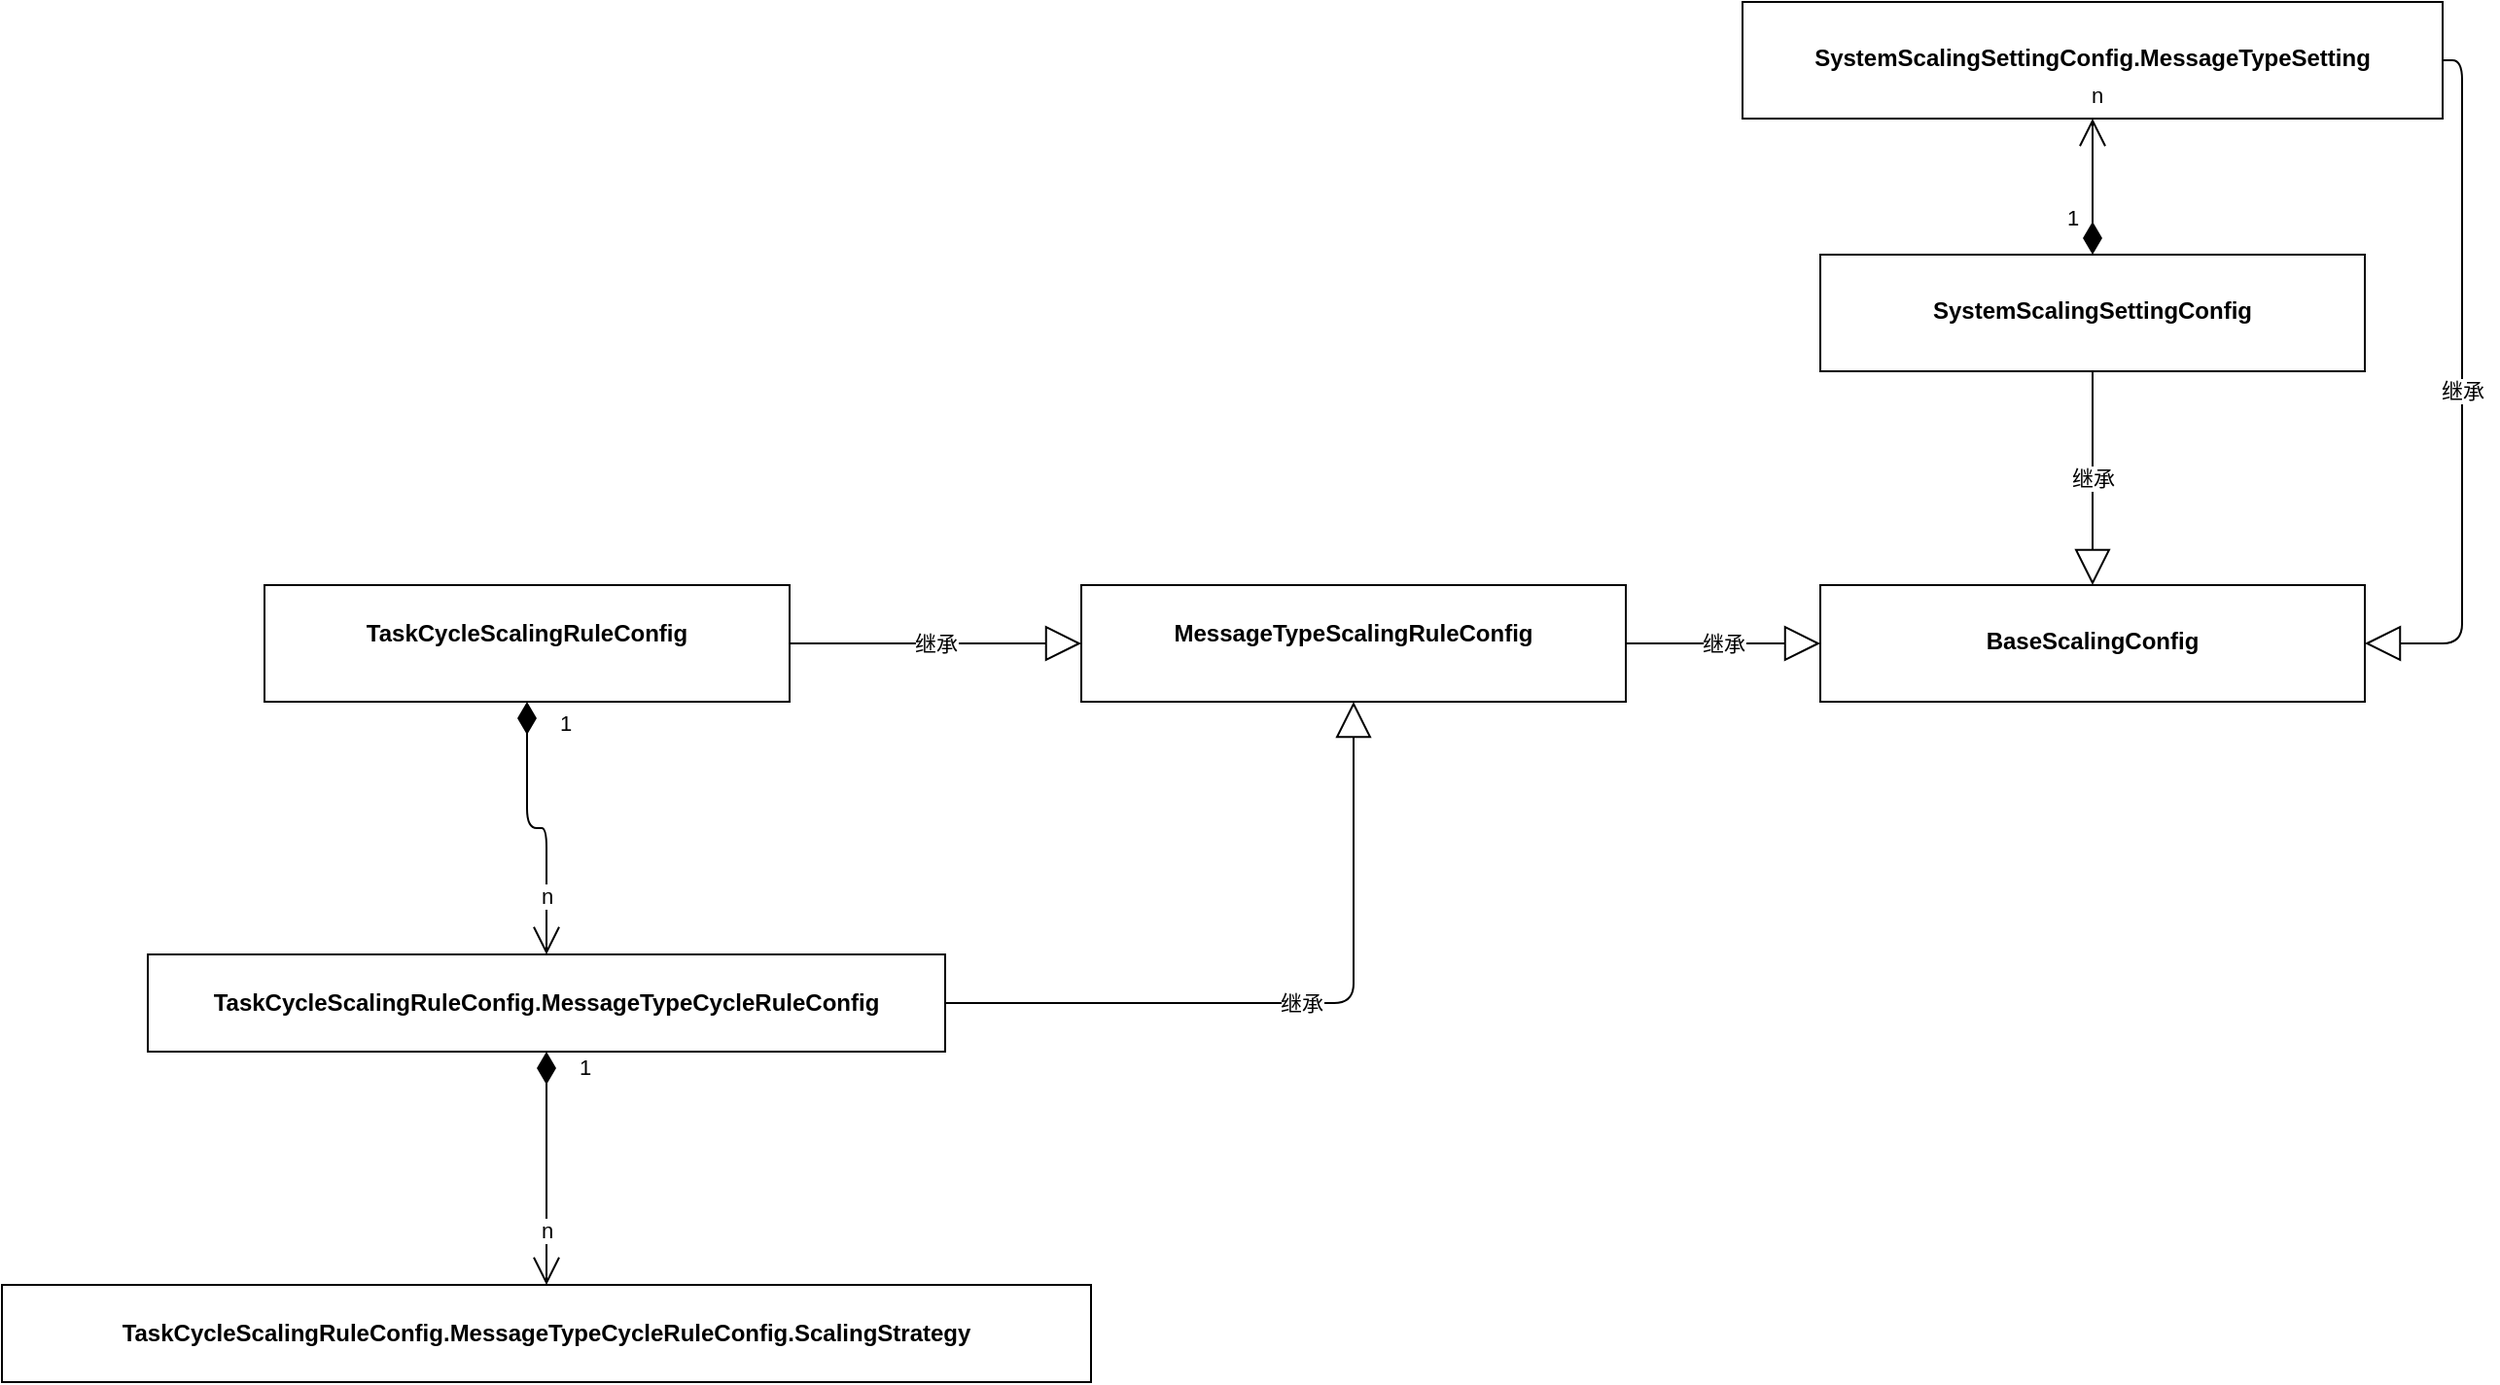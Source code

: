 <mxfile version="14.8.5" type="github">
  <diagram name="Page-1" id="c4acf3e9-155e-7222-9cf6-157b1a14988f">
    <mxGraphModel dx="946" dy="1746" grid="1" gridSize="10" guides="1" tooltips="1" connect="1" arrows="1" fold="1" page="1" pageScale="1" pageWidth="850" pageHeight="1100" background="none" math="0" shadow="0">
      <root>
        <mxCell id="0" />
        <mxCell id="1" parent="0" />
        <mxCell id="tguButMhcNonGKpPtIbg-1" value="&lt;p style=&quot;margin: 0px ; margin-top: 4px ; text-align: center&quot;&gt;&lt;br&gt;&lt;b&gt;TaskCycleScalingRuleConfig&lt;/b&gt;&lt;/p&gt;" style="verticalAlign=top;align=left;overflow=fill;fontSize=12;fontFamily=Helvetica;html=1;" vertex="1" parent="1">
          <mxGeometry x="230" y="230" width="270" height="60" as="geometry" />
        </mxCell>
        <mxCell id="tguButMhcNonGKpPtIbg-2" value="&lt;p style=&quot;margin: 0px ; margin-top: 4px ; text-align: center&quot;&gt;&lt;br&gt;&lt;b&gt;TaskCycleScalingRuleConfig.&lt;/b&gt;&lt;b&gt;MessageTypeCycleRuleConfig&lt;/b&gt;&lt;/p&gt;" style="verticalAlign=top;align=left;overflow=fill;fontSize=12;fontFamily=Helvetica;html=1;" vertex="1" parent="1">
          <mxGeometry x="170" y="420" width="410" height="50" as="geometry" />
        </mxCell>
        <mxCell id="tguButMhcNonGKpPtIbg-4" value="1" style="endArrow=open;html=1;endSize=12;startArrow=diamondThin;startSize=14;startFill=1;edgeStyle=orthogonalEdgeStyle;align=left;verticalAlign=bottom;exitX=0.5;exitY=1;exitDx=0;exitDy=0;entryX=0.5;entryY=0;entryDx=0;entryDy=0;" edge="1" parent="1" source="tguButMhcNonGKpPtIbg-1" target="tguButMhcNonGKpPtIbg-2">
          <mxGeometry x="-0.714" y="15" relative="1" as="geometry">
            <mxPoint x="170" y="540" as="sourcePoint" />
            <mxPoint x="330" y="540" as="targetPoint" />
            <mxPoint as="offset" />
          </mxGeometry>
        </mxCell>
        <mxCell id="tguButMhcNonGKpPtIbg-6" value="n" style="edgeLabel;html=1;align=center;verticalAlign=middle;resizable=0;points=[];" vertex="1" connectable="0" parent="tguButMhcNonGKpPtIbg-4">
          <mxGeometry x="0.829" y="-1" relative="1" as="geometry">
            <mxPoint x="1" y="-18" as="offset" />
          </mxGeometry>
        </mxCell>
        <mxCell id="tguButMhcNonGKpPtIbg-7" value="&lt;p style=&quot;margin: 0px ; margin-top: 4px ; text-align: center&quot;&gt;&lt;br&gt;&lt;b&gt;MessageTypeScalingRuleConfig&lt;/b&gt;&lt;br&gt;&lt;/p&gt;" style="verticalAlign=top;align=left;overflow=fill;fontSize=12;fontFamily=Helvetica;html=1;" vertex="1" parent="1">
          <mxGeometry x="650" y="230" width="280" height="60" as="geometry" />
        </mxCell>
        <mxCell id="tguButMhcNonGKpPtIbg-8" value="继承" style="endArrow=block;endSize=16;endFill=0;html=1;entryX=0;entryY=0.5;entryDx=0;entryDy=0;exitX=1;exitY=0.5;exitDx=0;exitDy=0;" edge="1" parent="1" source="tguButMhcNonGKpPtIbg-1" target="tguButMhcNonGKpPtIbg-7">
          <mxGeometry width="160" relative="1" as="geometry">
            <mxPoint x="290" y="520" as="sourcePoint" />
            <mxPoint x="450" y="520" as="targetPoint" />
          </mxGeometry>
        </mxCell>
        <mxCell id="tguButMhcNonGKpPtIbg-9" value="&lt;p style=&quot;margin: 0px ; margin-top: 4px ; text-align: center&quot;&gt;&lt;br&gt;&lt;/p&gt;&lt;p style=&quot;margin: 0px ; margin-top: 4px ; text-align: center&quot;&gt;BaseScalingConfig&lt;br&gt;&lt;/p&gt;" style="verticalAlign=middle;align=left;overflow=fill;fontSize=12;fontFamily=Helvetica;html=1;fontStyle=1" vertex="1" parent="1">
          <mxGeometry x="1030" y="230" width="280" height="60" as="geometry" />
        </mxCell>
        <mxCell id="tguButMhcNonGKpPtIbg-10" value="继承" style="endArrow=block;endSize=16;endFill=0;html=1;entryX=0;entryY=0.5;entryDx=0;entryDy=0;exitX=1;exitY=0.5;exitDx=0;exitDy=0;" edge="1" parent="1" source="tguButMhcNonGKpPtIbg-7" target="tguButMhcNonGKpPtIbg-9">
          <mxGeometry width="160" relative="1" as="geometry">
            <mxPoint x="510" y="270" as="sourcePoint" />
            <mxPoint x="660" y="270" as="targetPoint" />
          </mxGeometry>
        </mxCell>
        <mxCell id="tguButMhcNonGKpPtIbg-11" value="&lt;p style=&quot;margin: 0px ; margin-top: 4px ; text-align: center&quot;&gt;&lt;br&gt;&lt;b&gt;TaskCycleScalingRuleConfig.&lt;/b&gt;&lt;b&gt;MessageTypeCycleRuleConfig.&lt;/b&gt;&lt;b&gt;ScalingStrategy&lt;/b&gt;&lt;/p&gt;" style="verticalAlign=top;align=left;overflow=fill;fontSize=12;fontFamily=Helvetica;html=1;" vertex="1" parent="1">
          <mxGeometry x="95" y="590" width="560" height="50" as="geometry" />
        </mxCell>
        <mxCell id="tguButMhcNonGKpPtIbg-14" value="1" style="endArrow=open;html=1;endSize=12;startArrow=diamondThin;startSize=14;startFill=1;edgeStyle=orthogonalEdgeStyle;align=left;verticalAlign=bottom;exitX=0.5;exitY=1;exitDx=0;exitDy=0;entryX=0.5;entryY=0;entryDx=0;entryDy=0;" edge="1" parent="1" source="tguButMhcNonGKpPtIbg-2" target="tguButMhcNonGKpPtIbg-11">
          <mxGeometry x="-0.714" y="15" relative="1" as="geometry">
            <mxPoint x="700" y="350" as="sourcePoint" />
            <mxPoint x="710" y="480" as="targetPoint" />
            <mxPoint as="offset" />
          </mxGeometry>
        </mxCell>
        <mxCell id="tguButMhcNonGKpPtIbg-15" value="n" style="edgeLabel;html=1;align=center;verticalAlign=middle;resizable=0;points=[];" vertex="1" connectable="0" parent="tguButMhcNonGKpPtIbg-14">
          <mxGeometry x="0.829" y="-1" relative="1" as="geometry">
            <mxPoint x="1" y="-18" as="offset" />
          </mxGeometry>
        </mxCell>
        <mxCell id="tguButMhcNonGKpPtIbg-16" value="&lt;p style=&quot;margin: 0px ; margin-top: 4px ; text-align: center&quot;&gt;&lt;br&gt;&lt;/p&gt;&lt;p style=&quot;margin: 0px ; margin-top: 4px ; text-align: center&quot;&gt;SystemScalingSettingConfig&lt;br&gt;&lt;/p&gt;" style="verticalAlign=middle;align=left;overflow=fill;fontSize=12;fontFamily=Helvetica;html=1;fontStyle=1" vertex="1" parent="1">
          <mxGeometry x="1030" y="60" width="280" height="60" as="geometry" />
        </mxCell>
        <mxCell id="tguButMhcNonGKpPtIbg-17" value="继承" style="endArrow=block;endSize=16;endFill=0;html=1;entryX=0.5;entryY=0;entryDx=0;entryDy=0;exitX=0.5;exitY=1;exitDx=0;exitDy=0;" edge="1" parent="1" source="tguButMhcNonGKpPtIbg-16" target="tguButMhcNonGKpPtIbg-9">
          <mxGeometry width="160" relative="1" as="geometry">
            <mxPoint x="940" y="270" as="sourcePoint" />
            <mxPoint x="1040" y="270" as="targetPoint" />
          </mxGeometry>
        </mxCell>
        <mxCell id="tguButMhcNonGKpPtIbg-18" value="继承" style="endArrow=block;endSize=16;endFill=0;html=1;entryX=0.5;entryY=1;entryDx=0;entryDy=0;exitX=1;exitY=0.5;exitDx=0;exitDy=0;edgeStyle=orthogonalEdgeStyle;" edge="1" parent="1" source="tguButMhcNonGKpPtIbg-2" target="tguButMhcNonGKpPtIbg-7">
          <mxGeometry width="160" relative="1" as="geometry">
            <mxPoint x="600" y="420" as="sourcePoint" />
            <mxPoint x="750" y="420" as="targetPoint" />
          </mxGeometry>
        </mxCell>
        <mxCell id="tguButMhcNonGKpPtIbg-19" value="&lt;p style=&quot;margin: 0px ; margin-top: 4px ; text-align: center&quot;&gt;&lt;br&gt;&lt;/p&gt;&lt;p style=&quot;margin: 0px ; margin-top: 4px ; text-align: center&quot;&gt;SystemScalingSettingConfig.MessageTypeSetting&lt;br&gt;&lt;/p&gt;" style="verticalAlign=middle;align=left;overflow=fill;fontSize=12;fontFamily=Helvetica;html=1;fontStyle=1" vertex="1" parent="1">
          <mxGeometry x="990" y="-70" width="360" height="60" as="geometry" />
        </mxCell>
        <mxCell id="tguButMhcNonGKpPtIbg-20" value="继承" style="endArrow=block;endSize=16;endFill=0;html=1;entryX=1;entryY=0.5;entryDx=0;entryDy=0;exitX=1;exitY=0.5;exitDx=0;exitDy=0;edgeStyle=orthogonalEdgeStyle;" edge="1" parent="1" source="tguButMhcNonGKpPtIbg-19" target="tguButMhcNonGKpPtIbg-9">
          <mxGeometry width="160" relative="1" as="geometry">
            <mxPoint x="1380" y="-25" as="sourcePoint" />
            <mxPoint x="1180" y="240" as="targetPoint" />
          </mxGeometry>
        </mxCell>
        <mxCell id="tguButMhcNonGKpPtIbg-21" value="1" style="endArrow=open;html=1;endSize=12;startArrow=diamondThin;startSize=14;startFill=1;edgeStyle=orthogonalEdgeStyle;align=left;verticalAlign=bottom;exitX=0.5;exitY=0;exitDx=0;exitDy=0;entryX=0.5;entryY=1;entryDx=0;entryDy=0;" edge="1" parent="1" source="tguButMhcNonGKpPtIbg-16" target="tguButMhcNonGKpPtIbg-19">
          <mxGeometry x="-0.714" y="15" relative="1" as="geometry">
            <mxPoint x="680" y="-10" as="sourcePoint" />
            <mxPoint x="690" y="120" as="targetPoint" />
            <mxPoint as="offset" />
          </mxGeometry>
        </mxCell>
        <mxCell id="tguButMhcNonGKpPtIbg-22" value="n" style="edgeLabel;html=1;align=center;verticalAlign=middle;resizable=0;points=[];" vertex="1" connectable="0" parent="tguButMhcNonGKpPtIbg-21">
          <mxGeometry x="0.829" y="-1" relative="1" as="geometry">
            <mxPoint x="1" y="-18" as="offset" />
          </mxGeometry>
        </mxCell>
      </root>
    </mxGraphModel>
  </diagram>
</mxfile>
